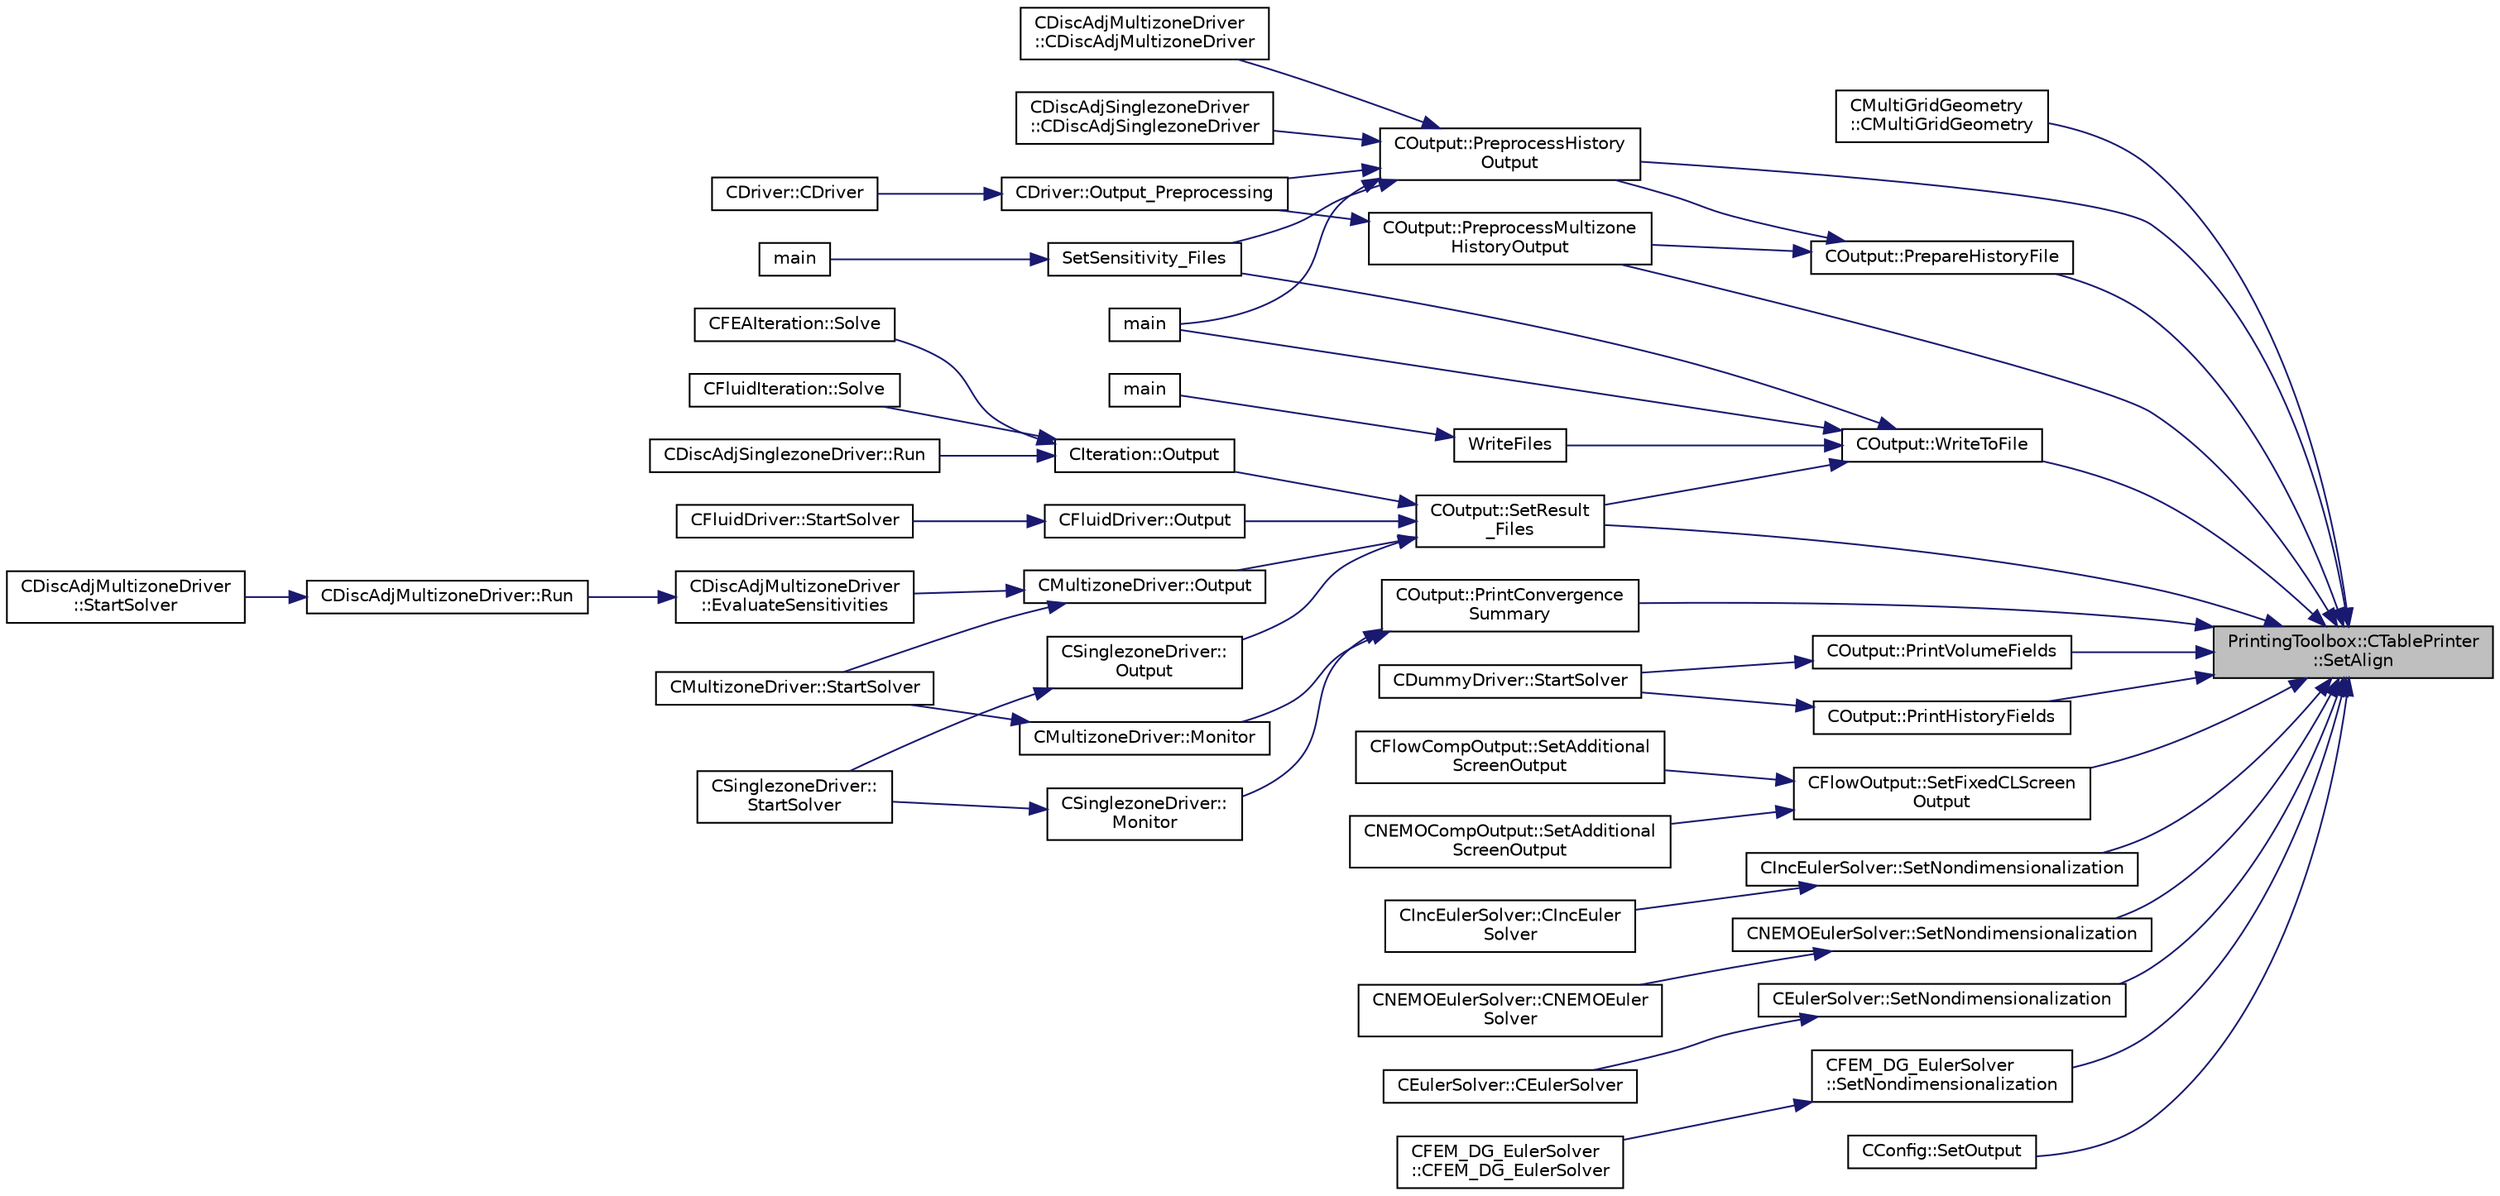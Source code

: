 digraph "PrintingToolbox::CTablePrinter::SetAlign"
{
 // LATEX_PDF_SIZE
  edge [fontname="Helvetica",fontsize="10",labelfontname="Helvetica",labelfontsize="10"];
  node [fontname="Helvetica",fontsize="10",shape=record];
  rankdir="RL";
  Node1 [label="PrintingToolbox::CTablePrinter\l::SetAlign",height=0.2,width=0.4,color="black", fillcolor="grey75", style="filled", fontcolor="black",tooltip="Set the alignment of the table entries (CENTER only works for the header at the moment)."];
  Node1 -> Node2 [dir="back",color="midnightblue",fontsize="10",style="solid",fontname="Helvetica"];
  Node2 [label="CMultiGridGeometry\l::CMultiGridGeometry",height=0.2,width=0.4,color="black", fillcolor="white", style="filled",URL="$classCMultiGridGeometry.html#a59a712b6935d3057542cc1481e44c1c3",tooltip="Constructor of the class."];
  Node1 -> Node3 [dir="back",color="midnightblue",fontsize="10",style="solid",fontname="Helvetica"];
  Node3 [label="COutput::PrepareHistoryFile",height=0.2,width=0.4,color="black", fillcolor="white", style="filled",URL="$classCOutput.html#a3407b42ec9ed68db746446e34d17dc3e",tooltip="Open the history file and write the header."];
  Node3 -> Node4 [dir="back",color="midnightblue",fontsize="10",style="solid",fontname="Helvetica"];
  Node4 [label="COutput::PreprocessHistory\lOutput",height=0.2,width=0.4,color="black", fillcolor="white", style="filled",URL="$classCOutput.html#afbd232d7c9236d1415382a195f6cff4e",tooltip="Preprocess the history output by setting the history fields and opening the history file."];
  Node4 -> Node5 [dir="back",color="midnightblue",fontsize="10",style="solid",fontname="Helvetica"];
  Node5 [label="CDiscAdjMultizoneDriver\l::CDiscAdjMultizoneDriver",height=0.2,width=0.4,color="black", fillcolor="white", style="filled",URL="$classCDiscAdjMultizoneDriver.html#a4cfdd2d2d3b7cc7a40052d13d918da2f",tooltip="Constructor of the class."];
  Node4 -> Node6 [dir="back",color="midnightblue",fontsize="10",style="solid",fontname="Helvetica"];
  Node6 [label="CDiscAdjSinglezoneDriver\l::CDiscAdjSinglezoneDriver",height=0.2,width=0.4,color="black", fillcolor="white", style="filled",URL="$classCDiscAdjSinglezoneDriver.html#a0194e68e223aeda2e78f09cc413079ac",tooltip="Constructor of the class."];
  Node4 -> Node7 [dir="back",color="midnightblue",fontsize="10",style="solid",fontname="Helvetica"];
  Node7 [label="main",height=0.2,width=0.4,color="black", fillcolor="white", style="filled",URL="$SU2__DEF_8cpp.html#a0ddf1224851353fc92bfbff6f499fa97",tooltip=" "];
  Node4 -> Node8 [dir="back",color="midnightblue",fontsize="10",style="solid",fontname="Helvetica"];
  Node8 [label="CDriver::Output_Preprocessing",height=0.2,width=0.4,color="black", fillcolor="white", style="filled",URL="$classCDriver.html#a7ca93236effb813c3af9e00688659976",tooltip="Preprocess the output container."];
  Node8 -> Node9 [dir="back",color="midnightblue",fontsize="10",style="solid",fontname="Helvetica"];
  Node9 [label="CDriver::CDriver",height=0.2,width=0.4,color="black", fillcolor="white", style="filled",URL="$classCDriver.html#a3fca4a013a6efa9bbb38fe78a86b5f3d",tooltip="Constructor of the class."];
  Node4 -> Node10 [dir="back",color="midnightblue",fontsize="10",style="solid",fontname="Helvetica"];
  Node10 [label="SetSensitivity_Files",height=0.2,width=0.4,color="black", fillcolor="white", style="filled",URL="$SU2__DOT_8cpp.html#a63d4fd49ad25f4916709545fb847948c",tooltip="Write the sensitivity (including mesh sensitivity) computed with the discrete adjoint method on the s..."];
  Node10 -> Node11 [dir="back",color="midnightblue",fontsize="10",style="solid",fontname="Helvetica"];
  Node11 [label="main",height=0.2,width=0.4,color="black", fillcolor="white", style="filled",URL="$SU2__DOT_8cpp.html#a0ddf1224851353fc92bfbff6f499fa97",tooltip=" "];
  Node3 -> Node12 [dir="back",color="midnightblue",fontsize="10",style="solid",fontname="Helvetica"];
  Node12 [label="COutput::PreprocessMultizone\lHistoryOutput",height=0.2,width=0.4,color="black", fillcolor="white", style="filled",URL="$classCOutput.html#a638e3fa3f488f610107742dda71c1b53",tooltip="Preprocess the history output by setting the history fields and opening the history file."];
  Node12 -> Node8 [dir="back",color="midnightblue",fontsize="10",style="solid",fontname="Helvetica"];
  Node1 -> Node4 [dir="back",color="midnightblue",fontsize="10",style="solid",fontname="Helvetica"];
  Node1 -> Node12 [dir="back",color="midnightblue",fontsize="10",style="solid",fontname="Helvetica"];
  Node1 -> Node13 [dir="back",color="midnightblue",fontsize="10",style="solid",fontname="Helvetica"];
  Node13 [label="COutput::PrintConvergence\lSummary",height=0.2,width=0.4,color="black", fillcolor="white", style="filled",URL="$classCOutput.html#a383bf46bc29c7719974a59b3213b2ad3",tooltip="Print a summary of the convergence to screen."];
  Node13 -> Node14 [dir="back",color="midnightblue",fontsize="10",style="solid",fontname="Helvetica"];
  Node14 [label="CSinglezoneDriver::\lMonitor",height=0.2,width=0.4,color="black", fillcolor="white", style="filled",URL="$classCSinglezoneDriver.html#a3484ba9d87df5affdc2ac0f22004ff58",tooltip="Monitor."];
  Node14 -> Node15 [dir="back",color="midnightblue",fontsize="10",style="solid",fontname="Helvetica"];
  Node15 [label="CSinglezoneDriver::\lStartSolver",height=0.2,width=0.4,color="black", fillcolor="white", style="filled",URL="$classCSinglezoneDriver.html#ac98c6acfe034381fb3b77c6753c4d734",tooltip="[Overload] Launch the computation for single-zone problems."];
  Node13 -> Node16 [dir="back",color="midnightblue",fontsize="10",style="solid",fontname="Helvetica"];
  Node16 [label="CMultizoneDriver::Monitor",height=0.2,width=0.4,color="black", fillcolor="white", style="filled",URL="$classCMultizoneDriver.html#ac81ebb376f390e72c1eac2b3a3965fc8",tooltip="Check if simulation converged and return appropriate boolean."];
  Node16 -> Node17 [dir="back",color="midnightblue",fontsize="10",style="solid",fontname="Helvetica"];
  Node17 [label="CMultizoneDriver::StartSolver",height=0.2,width=0.4,color="black", fillcolor="white", style="filled",URL="$classCMultizoneDriver.html#a48545e4827cc34298f792995e06d90dd",tooltip="[Overload] Launch the computation for multizone problems."];
  Node1 -> Node18 [dir="back",color="midnightblue",fontsize="10",style="solid",fontname="Helvetica"];
  Node18 [label="COutput::PrintHistoryFields",height=0.2,width=0.4,color="black", fillcolor="white", style="filled",URL="$classCOutput.html#a1e8881399593324284be50df0a0f558b",tooltip="Print a list of all history output fields to screen."];
  Node18 -> Node19 [dir="back",color="midnightblue",fontsize="10",style="solid",fontname="Helvetica"];
  Node19 [label="CDummyDriver::StartSolver",height=0.2,width=0.4,color="black", fillcolor="white", style="filled",URL="$classCDummyDriver.html#ad60cf1b4ec31b6fdbc690ac1a5a61ac9",tooltip="Does nothing except printing the information that no solver is running."];
  Node1 -> Node20 [dir="back",color="midnightblue",fontsize="10",style="solid",fontname="Helvetica"];
  Node20 [label="COutput::PrintVolumeFields",height=0.2,width=0.4,color="black", fillcolor="white", style="filled",URL="$classCOutput.html#a1d6300a53b9e0177ab38297080d16d85",tooltip="Print a list of all volume output fields to screen."];
  Node20 -> Node19 [dir="back",color="midnightblue",fontsize="10",style="solid",fontname="Helvetica"];
  Node1 -> Node21 [dir="back",color="midnightblue",fontsize="10",style="solid",fontname="Helvetica"];
  Node21 [label="CFlowOutput::SetFixedCLScreen\lOutput",height=0.2,width=0.4,color="black", fillcolor="white", style="filled",URL="$classCFlowOutput.html#a6202e5ad2932ba40ff66d2b51e669e49",tooltip="Write additional output for fixed CL mode."];
  Node21 -> Node22 [dir="back",color="midnightblue",fontsize="10",style="solid",fontname="Helvetica"];
  Node22 [label="CFlowCompOutput::SetAdditional\lScreenOutput",height=0.2,width=0.4,color="black", fillcolor="white", style="filled",URL="$classCFlowCompOutput.html#ae4e6bec297f0eea058ffcd089bed713c",tooltip="Write any additional output defined for the current solver."];
  Node21 -> Node23 [dir="back",color="midnightblue",fontsize="10",style="solid",fontname="Helvetica"];
  Node23 [label="CNEMOCompOutput::SetAdditional\lScreenOutput",height=0.2,width=0.4,color="black", fillcolor="white", style="filled",URL="$classCNEMOCompOutput.html#aea0e7a8444fa082f20ab61d3ed418972",tooltip="Write any additional output defined for the current solver."];
  Node1 -> Node24 [dir="back",color="midnightblue",fontsize="10",style="solid",fontname="Helvetica"];
  Node24 [label="CIncEulerSolver::SetNondimensionalization",height=0.2,width=0.4,color="black", fillcolor="white", style="filled",URL="$classCIncEulerSolver.html#a2cffaa24417cb3803d36d38b3874d6d0",tooltip="Set the solver nondimensionalization."];
  Node24 -> Node25 [dir="back",color="midnightblue",fontsize="10",style="solid",fontname="Helvetica"];
  Node25 [label="CIncEulerSolver::CIncEuler\lSolver",height=0.2,width=0.4,color="black", fillcolor="white", style="filled",URL="$classCIncEulerSolver.html#a2a0c72c1d1d79e45c69da03e01f6281a",tooltip="Constructor of the class."];
  Node1 -> Node26 [dir="back",color="midnightblue",fontsize="10",style="solid",fontname="Helvetica"];
  Node26 [label="CNEMOEulerSolver::SetNondimensionalization",height=0.2,width=0.4,color="black", fillcolor="white", style="filled",URL="$classCNEMOEulerSolver.html#ad23673d38da9e895e4802b6d4d000c1b",tooltip="Set the fluid solver nondimensionalization."];
  Node26 -> Node27 [dir="back",color="midnightblue",fontsize="10",style="solid",fontname="Helvetica"];
  Node27 [label="CNEMOEulerSolver::CNEMOEuler\lSolver",height=0.2,width=0.4,color="black", fillcolor="white", style="filled",URL="$classCNEMOEulerSolver.html#a192d56e184ee19ad0b0dd3282b74f1e6",tooltip="Contructor of the class."];
  Node1 -> Node28 [dir="back",color="midnightblue",fontsize="10",style="solid",fontname="Helvetica"];
  Node28 [label="CEulerSolver::SetNondimensionalization",height=0.2,width=0.4,color="black", fillcolor="white", style="filled",URL="$classCEulerSolver.html#a1c633d6e77fefb2e76308e2ba0af0c2c",tooltip="Set the solver nondimensionalization."];
  Node28 -> Node29 [dir="back",color="midnightblue",fontsize="10",style="solid",fontname="Helvetica"];
  Node29 [label="CEulerSolver::CEulerSolver",height=0.2,width=0.4,color="black", fillcolor="white", style="filled",URL="$classCEulerSolver.html#acb987947b2e76a9900605cb5fee72460",tooltip="Main constructor of this class."];
  Node1 -> Node30 [dir="back",color="midnightblue",fontsize="10",style="solid",fontname="Helvetica"];
  Node30 [label="CFEM_DG_EulerSolver\l::SetNondimensionalization",height=0.2,width=0.4,color="black", fillcolor="white", style="filled",URL="$classCFEM__DG__EulerSolver.html#a31316dc2fe564329d9bb372961b10a3a",tooltip="Set the fluid solver nondimensionalization."];
  Node30 -> Node31 [dir="back",color="midnightblue",fontsize="10",style="solid",fontname="Helvetica"];
  Node31 [label="CFEM_DG_EulerSolver\l::CFEM_DG_EulerSolver",height=0.2,width=0.4,color="black", fillcolor="white", style="filled",URL="$classCFEM__DG__EulerSolver.html#a70d30ef9e7cd7620d54ec73f4b1ed28c",tooltip=" "];
  Node1 -> Node32 [dir="back",color="midnightblue",fontsize="10",style="solid",fontname="Helvetica"];
  Node32 [label="CConfig::SetOutput",height=0.2,width=0.4,color="black", fillcolor="white", style="filled",URL="$classCConfig.html#a47a216b4854f8d4553303594bc0ae0d7",tooltip="Config file output."];
  Node1 -> Node33 [dir="back",color="midnightblue",fontsize="10",style="solid",fontname="Helvetica"];
  Node33 [label="COutput::SetResult\l_Files",height=0.2,width=0.4,color="black", fillcolor="white", style="filled",URL="$classCOutput.html#a8cae0e94e8769f55d5865df600acbc2f",tooltip="Loop through all requested output files and write the volume output data."];
  Node33 -> Node34 [dir="back",color="midnightblue",fontsize="10",style="solid",fontname="Helvetica"];
  Node34 [label="CSinglezoneDriver::\lOutput",height=0.2,width=0.4,color="black", fillcolor="white", style="filled",URL="$classCSinglezoneDriver.html#a99b702e93a12b46a3d851cf1d970c6d5",tooltip="Output the solution in solution file."];
  Node34 -> Node15 [dir="back",color="midnightblue",fontsize="10",style="solid",fontname="Helvetica"];
  Node33 -> Node35 [dir="back",color="midnightblue",fontsize="10",style="solid",fontname="Helvetica"];
  Node35 [label="CMultizoneDriver::Output",height=0.2,width=0.4,color="black", fillcolor="white", style="filled",URL="$classCMultizoneDriver.html#ad9b12dc5194755d1a06023898b056bcb",tooltip="Output the solution in solution file."];
  Node35 -> Node36 [dir="back",color="midnightblue",fontsize="10",style="solid",fontname="Helvetica"];
  Node36 [label="CDiscAdjMultizoneDriver\l::EvaluateSensitivities",height=0.2,width=0.4,color="black", fillcolor="white", style="filled",URL="$classCDiscAdjMultizoneDriver.html#a9d998fae109427a1061069800ad931c3",tooltip="Evaluate sensitivites for the current adjoint solution and output files."];
  Node36 -> Node37 [dir="back",color="midnightblue",fontsize="10",style="solid",fontname="Helvetica"];
  Node37 [label="CDiscAdjMultizoneDriver::Run",height=0.2,width=0.4,color="black", fillcolor="white", style="filled",URL="$classCDiscAdjMultizoneDriver.html#af996aecdb6d20aa4fc81c9b67295abf5",tooltip="[Overload] Run an discrete adjoint update of all solvers within multiple zones."];
  Node37 -> Node38 [dir="back",color="midnightblue",fontsize="10",style="solid",fontname="Helvetica"];
  Node38 [label="CDiscAdjMultizoneDriver\l::StartSolver",height=0.2,width=0.4,color="black", fillcolor="white", style="filled",URL="$classCDiscAdjMultizoneDriver.html#a75de0a1a482ceeed4301a384f1515092",tooltip="[Overload] Launch the computation for discrete adjoint multizone problems."];
  Node35 -> Node17 [dir="back",color="midnightblue",fontsize="10",style="solid",fontname="Helvetica"];
  Node33 -> Node39 [dir="back",color="midnightblue",fontsize="10",style="solid",fontname="Helvetica"];
  Node39 [label="CIteration::Output",height=0.2,width=0.4,color="black", fillcolor="white", style="filled",URL="$classCIteration.html#a81703988a52c42fd644506cd2009c8e1",tooltip="A virtual member."];
  Node39 -> Node40 [dir="back",color="midnightblue",fontsize="10",style="solid",fontname="Helvetica"];
  Node40 [label="CDiscAdjSinglezoneDriver::Run",height=0.2,width=0.4,color="black", fillcolor="white", style="filled",URL="$classCDiscAdjSinglezoneDriver.html#a8f953f7bd46ee86ade056068e5eb2419",tooltip="Run a single iteration of the discrete adjoint solver with a single zone."];
  Node39 -> Node41 [dir="back",color="midnightblue",fontsize="10",style="solid",fontname="Helvetica"];
  Node41 [label="CFEAIteration::Solve",height=0.2,width=0.4,color="black", fillcolor="white", style="filled",URL="$classCFEAIteration.html#aba70dd8774515f274bbb361f44d30309",tooltip="Iterate the structural system for a number of Inner_Iter iterations."];
  Node39 -> Node42 [dir="back",color="midnightblue",fontsize="10",style="solid",fontname="Helvetica"];
  Node42 [label="CFluidIteration::Solve",height=0.2,width=0.4,color="black", fillcolor="white", style="filled",URL="$classCFluidIteration.html#ae4c454356af70246063fdcba4accb068",tooltip="Iterate the fluid system for a number of Inner_Iter iterations."];
  Node33 -> Node43 [dir="back",color="midnightblue",fontsize="10",style="solid",fontname="Helvetica"];
  Node43 [label="CFluidDriver::Output",height=0.2,width=0.4,color="black", fillcolor="white", style="filled",URL="$classCFluidDriver.html#ad2575e36367e41622f339bc2f07b64e3",tooltip="Output the solution in solution file."];
  Node43 -> Node44 [dir="back",color="midnightblue",fontsize="10",style="solid",fontname="Helvetica"];
  Node44 [label="CFluidDriver::StartSolver",height=0.2,width=0.4,color="black", fillcolor="white", style="filled",URL="$classCFluidDriver.html#aa0139a1e26f43f0154854c9f99ded978",tooltip="Launch the computation for all zones and all physics."];
  Node1 -> Node45 [dir="back",color="midnightblue",fontsize="10",style="solid",fontname="Helvetica"];
  Node45 [label="COutput::WriteToFile",height=0.2,width=0.4,color="black", fillcolor="white", style="filled",URL="$classCOutput.html#a153a24cacc90f827f1e8751815764a4c",tooltip="Allocates the appropriate file writer based on the chosen format and writes sorted data to file."];
  Node45 -> Node7 [dir="back",color="midnightblue",fontsize="10",style="solid",fontname="Helvetica"];
  Node45 -> Node33 [dir="back",color="midnightblue",fontsize="10",style="solid",fontname="Helvetica"];
  Node45 -> Node10 [dir="back",color="midnightblue",fontsize="10",style="solid",fontname="Helvetica"];
  Node45 -> Node46 [dir="back",color="midnightblue",fontsize="10",style="solid",fontname="Helvetica"];
  Node46 [label="WriteFiles",height=0.2,width=0.4,color="black", fillcolor="white", style="filled",URL="$SU2__SOL_8cpp.html#a43305e0af849b318ce139ccf6a164626",tooltip=" "];
  Node46 -> Node47 [dir="back",color="midnightblue",fontsize="10",style="solid",fontname="Helvetica"];
  Node47 [label="main",height=0.2,width=0.4,color="black", fillcolor="white", style="filled",URL="$SU2__SOL_8cpp.html#a0ddf1224851353fc92bfbff6f499fa97",tooltip=" "];
}
